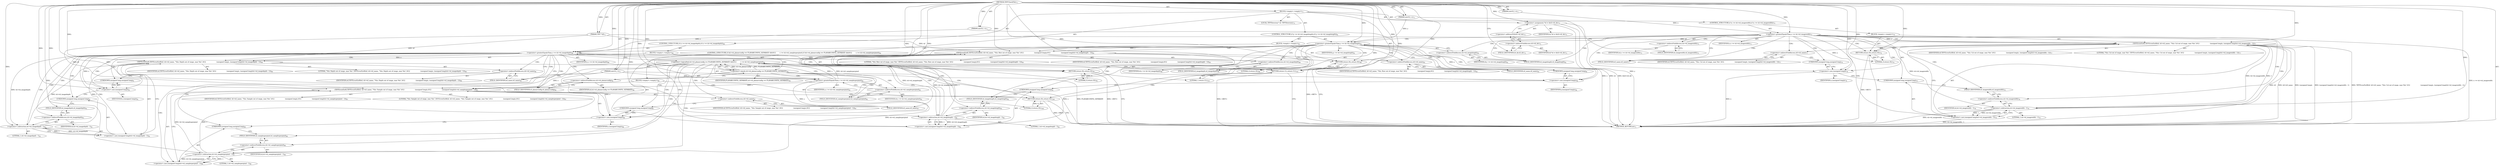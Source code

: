 digraph "TIFFCheckTile" {  
"29354" [label = <(METHOD,TIFFCheckTile)<SUB>71</SUB>> ]
"29355" [label = <(PARAM,TIFF *tif)<SUB>71</SUB>> ]
"29356" [label = <(PARAM,uint32_t x)<SUB>71</SUB>> ]
"29357" [label = <(PARAM,uint32_t y)<SUB>71</SUB>> ]
"29358" [label = <(PARAM,uint32_t z)<SUB>71</SUB>> ]
"29359" [label = <(PARAM,uint16_t s)<SUB>71</SUB>> ]
"29360" [label = <(BLOCK,&lt;empty&gt;,&lt;empty&gt;)<SUB>72</SUB>> ]
"29361" [label = <(LOCAL,TIFFDirectory* td: TIFFDirectory)<SUB>73</SUB>> ]
"29362" [label = <(&lt;operator&gt;.assignment,*td = &amp;tif-&gt;tif_dir)<SUB>73</SUB>> ]
"29363" [label = <(IDENTIFIER,td,*td = &amp;tif-&gt;tif_dir)<SUB>73</SUB>> ]
"29364" [label = <(&lt;operator&gt;.addressOf,&amp;tif-&gt;tif_dir)<SUB>73</SUB>> ]
"29365" [label = <(&lt;operator&gt;.indirectFieldAccess,tif-&gt;tif_dir)<SUB>73</SUB>> ]
"29366" [label = <(IDENTIFIER,tif,*td = &amp;tif-&gt;tif_dir)<SUB>73</SUB>> ]
"29367" [label = <(FIELD_IDENTIFIER,tif_dir,tif_dir)<SUB>73</SUB>> ]
"29368" [label = <(CONTROL_STRUCTURE,if (x &gt;= td-&gt;td_imagewidth),if (x &gt;= td-&gt;td_imagewidth))<SUB>75</SUB>> ]
"29369" [label = <(&lt;operator&gt;.greaterEqualsThan,x &gt;= td-&gt;td_imagewidth)<SUB>75</SUB>> ]
"29370" [label = <(IDENTIFIER,x,x &gt;= td-&gt;td_imagewidth)<SUB>75</SUB>> ]
"29371" [label = <(&lt;operator&gt;.indirectFieldAccess,td-&gt;td_imagewidth)<SUB>75</SUB>> ]
"29372" [label = <(IDENTIFIER,td,x &gt;= td-&gt;td_imagewidth)<SUB>75</SUB>> ]
"29373" [label = <(FIELD_IDENTIFIER,td_imagewidth,td_imagewidth)<SUB>75</SUB>> ]
"29374" [label = <(BLOCK,&lt;empty&gt;,&lt;empty&gt;)<SUB>76</SUB>> ]
"29375" [label = <(TIFFErrorExtR,TIFFErrorExtR(tif, tif-&gt;tif_name, &quot;%lu: Col out of range, max %lu&quot;,\012                      (unsigned long)x, (unsigned long)(td-&gt;td_imagewidth - 1)))<SUB>77</SUB>> ]
"29376" [label = <(IDENTIFIER,tif,TIFFErrorExtR(tif, tif-&gt;tif_name, &quot;%lu: Col out of range, max %lu&quot;,\012                      (unsigned long)x, (unsigned long)(td-&gt;td_imagewidth - 1)))<SUB>77</SUB>> ]
"29377" [label = <(&lt;operator&gt;.indirectFieldAccess,tif-&gt;tif_name)<SUB>77</SUB>> ]
"29378" [label = <(IDENTIFIER,tif,TIFFErrorExtR(tif, tif-&gt;tif_name, &quot;%lu: Col out of range, max %lu&quot;,\012                      (unsigned long)x, (unsigned long)(td-&gt;td_imagewidth - 1)))<SUB>77</SUB>> ]
"29379" [label = <(FIELD_IDENTIFIER,tif_name,tif_name)<SUB>77</SUB>> ]
"29380" [label = <(LITERAL,&quot;%lu: Col out of range, max %lu&quot;,TIFFErrorExtR(tif, tif-&gt;tif_name, &quot;%lu: Col out of range, max %lu&quot;,\012                      (unsigned long)x, (unsigned long)(td-&gt;td_imagewidth - 1)))<SUB>77</SUB>> ]
"29381" [label = <(&lt;operator&gt;.cast,(unsigned long)x)<SUB>78</SUB>> ]
"29382" [label = <(UNKNOWN,unsigned long,unsigned long)<SUB>78</SUB>> ]
"29383" [label = <(IDENTIFIER,x,(unsigned long)x)<SUB>78</SUB>> ]
"29384" [label = <(&lt;operator&gt;.cast,(unsigned long)(td-&gt;td_imagewidth - 1))<SUB>78</SUB>> ]
"29385" [label = <(UNKNOWN,unsigned long,unsigned long)<SUB>78</SUB>> ]
"29386" [label = <(&lt;operator&gt;.subtraction,td-&gt;td_imagewidth - 1)<SUB>78</SUB>> ]
"29387" [label = <(&lt;operator&gt;.indirectFieldAccess,td-&gt;td_imagewidth)<SUB>78</SUB>> ]
"29388" [label = <(IDENTIFIER,td,td-&gt;td_imagewidth - 1)<SUB>78</SUB>> ]
"29389" [label = <(FIELD_IDENTIFIER,td_imagewidth,td_imagewidth)<SUB>78</SUB>> ]
"29390" [label = <(LITERAL,1,td-&gt;td_imagewidth - 1)<SUB>78</SUB>> ]
"29391" [label = <(RETURN,return (0);,return (0);)<SUB>79</SUB>> ]
"29392" [label = <(LITERAL,0,return (0);)<SUB>79</SUB>> ]
"29393" [label = <(CONTROL_STRUCTURE,if (y &gt;= td-&gt;td_imagelength),if (y &gt;= td-&gt;td_imagelength))<SUB>81</SUB>> ]
"29394" [label = <(&lt;operator&gt;.greaterEqualsThan,y &gt;= td-&gt;td_imagelength)<SUB>81</SUB>> ]
"29395" [label = <(IDENTIFIER,y,y &gt;= td-&gt;td_imagelength)<SUB>81</SUB>> ]
"29396" [label = <(&lt;operator&gt;.indirectFieldAccess,td-&gt;td_imagelength)<SUB>81</SUB>> ]
"29397" [label = <(IDENTIFIER,td,y &gt;= td-&gt;td_imagelength)<SUB>81</SUB>> ]
"29398" [label = <(FIELD_IDENTIFIER,td_imagelength,td_imagelength)<SUB>81</SUB>> ]
"29399" [label = <(BLOCK,&lt;empty&gt;,&lt;empty&gt;)<SUB>82</SUB>> ]
"29400" [label = <(TIFFErrorExtR,TIFFErrorExtR(tif, tif-&gt;tif_name, &quot;%lu: Row out of range, max %lu&quot;,\012                      (unsigned long)y,\012                      (unsigned long)(td-&gt;td_imagelength - 1)))<SUB>83</SUB>> ]
"29401" [label = <(IDENTIFIER,tif,TIFFErrorExtR(tif, tif-&gt;tif_name, &quot;%lu: Row out of range, max %lu&quot;,\012                      (unsigned long)y,\012                      (unsigned long)(td-&gt;td_imagelength - 1)))<SUB>83</SUB>> ]
"29402" [label = <(&lt;operator&gt;.indirectFieldAccess,tif-&gt;tif_name)<SUB>83</SUB>> ]
"29403" [label = <(IDENTIFIER,tif,TIFFErrorExtR(tif, tif-&gt;tif_name, &quot;%lu: Row out of range, max %lu&quot;,\012                      (unsigned long)y,\012                      (unsigned long)(td-&gt;td_imagelength - 1)))<SUB>83</SUB>> ]
"29404" [label = <(FIELD_IDENTIFIER,tif_name,tif_name)<SUB>83</SUB>> ]
"29405" [label = <(LITERAL,&quot;%lu: Row out of range, max %lu&quot;,TIFFErrorExtR(tif, tif-&gt;tif_name, &quot;%lu: Row out of range, max %lu&quot;,\012                      (unsigned long)y,\012                      (unsigned long)(td-&gt;td_imagelength - 1)))<SUB>83</SUB>> ]
"29406" [label = <(&lt;operator&gt;.cast,(unsigned long)y)<SUB>84</SUB>> ]
"29407" [label = <(UNKNOWN,unsigned long,unsigned long)<SUB>84</SUB>> ]
"29408" [label = <(IDENTIFIER,y,(unsigned long)y)<SUB>84</SUB>> ]
"29409" [label = <(&lt;operator&gt;.cast,(unsigned long)(td-&gt;td_imagelength - 1))<SUB>85</SUB>> ]
"29410" [label = <(UNKNOWN,unsigned long,unsigned long)<SUB>85</SUB>> ]
"29411" [label = <(&lt;operator&gt;.subtraction,td-&gt;td_imagelength - 1)<SUB>85</SUB>> ]
"29412" [label = <(&lt;operator&gt;.indirectFieldAccess,td-&gt;td_imagelength)<SUB>85</SUB>> ]
"29413" [label = <(IDENTIFIER,td,td-&gt;td_imagelength - 1)<SUB>85</SUB>> ]
"29414" [label = <(FIELD_IDENTIFIER,td_imagelength,td_imagelength)<SUB>85</SUB>> ]
"29415" [label = <(LITERAL,1,td-&gt;td_imagelength - 1)<SUB>85</SUB>> ]
"29416" [label = <(RETURN,return (0);,return (0);)<SUB>86</SUB>> ]
"29417" [label = <(LITERAL,0,return (0);)<SUB>86</SUB>> ]
"29418" [label = <(CONTROL_STRUCTURE,if (z &gt;= td-&gt;td_imagedepth),if (z &gt;= td-&gt;td_imagedepth))<SUB>88</SUB>> ]
"29419" [label = <(&lt;operator&gt;.greaterEqualsThan,z &gt;= td-&gt;td_imagedepth)<SUB>88</SUB>> ]
"29420" [label = <(IDENTIFIER,z,z &gt;= td-&gt;td_imagedepth)<SUB>88</SUB>> ]
"29421" [label = <(&lt;operator&gt;.indirectFieldAccess,td-&gt;td_imagedepth)<SUB>88</SUB>> ]
"29422" [label = <(IDENTIFIER,td,z &gt;= td-&gt;td_imagedepth)<SUB>88</SUB>> ]
"29423" [label = <(FIELD_IDENTIFIER,td_imagedepth,td_imagedepth)<SUB>88</SUB>> ]
"29424" [label = <(BLOCK,&lt;empty&gt;,&lt;empty&gt;)<SUB>89</SUB>> ]
"29425" [label = <(TIFFErrorExtR,TIFFErrorExtR(tif, tif-&gt;tif_name, &quot;%lu: Depth out of range, max %lu&quot;,\012                      (unsigned long)z, (unsigned long)(td-&gt;td_imagedepth - 1)))<SUB>90</SUB>> ]
"29426" [label = <(IDENTIFIER,tif,TIFFErrorExtR(tif, tif-&gt;tif_name, &quot;%lu: Depth out of range, max %lu&quot;,\012                      (unsigned long)z, (unsigned long)(td-&gt;td_imagedepth - 1)))<SUB>90</SUB>> ]
"29427" [label = <(&lt;operator&gt;.indirectFieldAccess,tif-&gt;tif_name)<SUB>90</SUB>> ]
"29428" [label = <(IDENTIFIER,tif,TIFFErrorExtR(tif, tif-&gt;tif_name, &quot;%lu: Depth out of range, max %lu&quot;,\012                      (unsigned long)z, (unsigned long)(td-&gt;td_imagedepth - 1)))<SUB>90</SUB>> ]
"29429" [label = <(FIELD_IDENTIFIER,tif_name,tif_name)<SUB>90</SUB>> ]
"29430" [label = <(LITERAL,&quot;%lu: Depth out of range, max %lu&quot;,TIFFErrorExtR(tif, tif-&gt;tif_name, &quot;%lu: Depth out of range, max %lu&quot;,\012                      (unsigned long)z, (unsigned long)(td-&gt;td_imagedepth - 1)))<SUB>90</SUB>> ]
"29431" [label = <(&lt;operator&gt;.cast,(unsigned long)z)<SUB>91</SUB>> ]
"29432" [label = <(UNKNOWN,unsigned long,unsigned long)<SUB>91</SUB>> ]
"29433" [label = <(IDENTIFIER,z,(unsigned long)z)<SUB>91</SUB>> ]
"29434" [label = <(&lt;operator&gt;.cast,(unsigned long)(td-&gt;td_imagedepth - 1))<SUB>91</SUB>> ]
"29435" [label = <(UNKNOWN,unsigned long,unsigned long)<SUB>91</SUB>> ]
"29436" [label = <(&lt;operator&gt;.subtraction,td-&gt;td_imagedepth - 1)<SUB>91</SUB>> ]
"29437" [label = <(&lt;operator&gt;.indirectFieldAccess,td-&gt;td_imagedepth)<SUB>91</SUB>> ]
"29438" [label = <(IDENTIFIER,td,td-&gt;td_imagedepth - 1)<SUB>91</SUB>> ]
"29439" [label = <(FIELD_IDENTIFIER,td_imagedepth,td_imagedepth)<SUB>91</SUB>> ]
"29440" [label = <(LITERAL,1,td-&gt;td_imagedepth - 1)<SUB>91</SUB>> ]
"29441" [label = <(RETURN,return (0);,return (0);)<SUB>92</SUB>> ]
"29442" [label = <(LITERAL,0,return (0);)<SUB>92</SUB>> ]
"29443" [label = <(CONTROL_STRUCTURE,if (td-&gt;td_planarconfig == PLANARCONFIG_SEPARATE &amp;&amp;\012        s &gt;= td-&gt;td_samplesperpixel),if (td-&gt;td_planarconfig == PLANARCONFIG_SEPARATE &amp;&amp;\012        s &gt;= td-&gt;td_samplesperpixel))<SUB>94</SUB>> ]
"29444" [label = <(&lt;operator&gt;.logicalAnd,td-&gt;td_planarconfig == PLANARCONFIG_SEPARATE &amp;&amp;\012        s &gt;= td-&gt;td_samplesperpixel)<SUB>94</SUB>> ]
"29445" [label = <(&lt;operator&gt;.equals,td-&gt;td_planarconfig == PLANARCONFIG_SEPARATE)<SUB>94</SUB>> ]
"29446" [label = <(&lt;operator&gt;.indirectFieldAccess,td-&gt;td_planarconfig)<SUB>94</SUB>> ]
"29447" [label = <(IDENTIFIER,td,td-&gt;td_planarconfig == PLANARCONFIG_SEPARATE)<SUB>94</SUB>> ]
"29448" [label = <(FIELD_IDENTIFIER,td_planarconfig,td_planarconfig)<SUB>94</SUB>> ]
"29449" [label = <(IDENTIFIER,PLANARCONFIG_SEPARATE,td-&gt;td_planarconfig == PLANARCONFIG_SEPARATE)<SUB>94</SUB>> ]
"29450" [label = <(&lt;operator&gt;.greaterEqualsThan,s &gt;= td-&gt;td_samplesperpixel)<SUB>95</SUB>> ]
"29451" [label = <(IDENTIFIER,s,s &gt;= td-&gt;td_samplesperpixel)<SUB>95</SUB>> ]
"29452" [label = <(&lt;operator&gt;.indirectFieldAccess,td-&gt;td_samplesperpixel)<SUB>95</SUB>> ]
"29453" [label = <(IDENTIFIER,td,s &gt;= td-&gt;td_samplesperpixel)<SUB>95</SUB>> ]
"29454" [label = <(FIELD_IDENTIFIER,td_samplesperpixel,td_samplesperpixel)<SUB>95</SUB>> ]
"29455" [label = <(BLOCK,&lt;empty&gt;,&lt;empty&gt;)<SUB>96</SUB>> ]
"29456" [label = <(TIFFErrorExtR,TIFFErrorExtR(tif, tif-&gt;tif_name, &quot;%lu: Sample out of range, max %lu&quot;,\012                      (unsigned long)s,\012                      (unsigned long)(td-&gt;td_samplesperpixel - 1)))<SUB>97</SUB>> ]
"29457" [label = <(IDENTIFIER,tif,TIFFErrorExtR(tif, tif-&gt;tif_name, &quot;%lu: Sample out of range, max %lu&quot;,\012                      (unsigned long)s,\012                      (unsigned long)(td-&gt;td_samplesperpixel - 1)))<SUB>97</SUB>> ]
"29458" [label = <(&lt;operator&gt;.indirectFieldAccess,tif-&gt;tif_name)<SUB>97</SUB>> ]
"29459" [label = <(IDENTIFIER,tif,TIFFErrorExtR(tif, tif-&gt;tif_name, &quot;%lu: Sample out of range, max %lu&quot;,\012                      (unsigned long)s,\012                      (unsigned long)(td-&gt;td_samplesperpixel - 1)))<SUB>97</SUB>> ]
"29460" [label = <(FIELD_IDENTIFIER,tif_name,tif_name)<SUB>97</SUB>> ]
"29461" [label = <(LITERAL,&quot;%lu: Sample out of range, max %lu&quot;,TIFFErrorExtR(tif, tif-&gt;tif_name, &quot;%lu: Sample out of range, max %lu&quot;,\012                      (unsigned long)s,\012                      (unsigned long)(td-&gt;td_samplesperpixel - 1)))<SUB>97</SUB>> ]
"29462" [label = <(&lt;operator&gt;.cast,(unsigned long)s)<SUB>98</SUB>> ]
"29463" [label = <(UNKNOWN,unsigned long,unsigned long)<SUB>98</SUB>> ]
"29464" [label = <(IDENTIFIER,s,(unsigned long)s)<SUB>98</SUB>> ]
"29465" [label = <(&lt;operator&gt;.cast,(unsigned long)(td-&gt;td_samplesperpixel - 1))<SUB>99</SUB>> ]
"29466" [label = <(UNKNOWN,unsigned long,unsigned long)<SUB>99</SUB>> ]
"29467" [label = <(&lt;operator&gt;.subtraction,td-&gt;td_samplesperpixel - 1)<SUB>99</SUB>> ]
"29468" [label = <(&lt;operator&gt;.indirectFieldAccess,td-&gt;td_samplesperpixel)<SUB>99</SUB>> ]
"29469" [label = <(IDENTIFIER,td,td-&gt;td_samplesperpixel - 1)<SUB>99</SUB>> ]
"29470" [label = <(FIELD_IDENTIFIER,td_samplesperpixel,td_samplesperpixel)<SUB>99</SUB>> ]
"29471" [label = <(LITERAL,1,td-&gt;td_samplesperpixel - 1)<SUB>99</SUB>> ]
"29472" [label = <(RETURN,return (0);,return (0);)<SUB>100</SUB>> ]
"29473" [label = <(LITERAL,0,return (0);)<SUB>100</SUB>> ]
"29474" [label = <(RETURN,return (1);,return (1);)<SUB>102</SUB>> ]
"29475" [label = <(LITERAL,1,return (1);)<SUB>102</SUB>> ]
"29476" [label = <(METHOD_RETURN,int)<SUB>71</SUB>> ]
  "29354" -> "29355"  [ label = "AST: "] 
  "29354" -> "29356"  [ label = "AST: "] 
  "29354" -> "29357"  [ label = "AST: "] 
  "29354" -> "29358"  [ label = "AST: "] 
  "29354" -> "29359"  [ label = "AST: "] 
  "29354" -> "29360"  [ label = "AST: "] 
  "29354" -> "29476"  [ label = "AST: "] 
  "29360" -> "29361"  [ label = "AST: "] 
  "29360" -> "29362"  [ label = "AST: "] 
  "29360" -> "29368"  [ label = "AST: "] 
  "29360" -> "29393"  [ label = "AST: "] 
  "29360" -> "29418"  [ label = "AST: "] 
  "29360" -> "29443"  [ label = "AST: "] 
  "29360" -> "29474"  [ label = "AST: "] 
  "29362" -> "29363"  [ label = "AST: "] 
  "29362" -> "29364"  [ label = "AST: "] 
  "29364" -> "29365"  [ label = "AST: "] 
  "29365" -> "29366"  [ label = "AST: "] 
  "29365" -> "29367"  [ label = "AST: "] 
  "29368" -> "29369"  [ label = "AST: "] 
  "29368" -> "29374"  [ label = "AST: "] 
  "29369" -> "29370"  [ label = "AST: "] 
  "29369" -> "29371"  [ label = "AST: "] 
  "29371" -> "29372"  [ label = "AST: "] 
  "29371" -> "29373"  [ label = "AST: "] 
  "29374" -> "29375"  [ label = "AST: "] 
  "29374" -> "29391"  [ label = "AST: "] 
  "29375" -> "29376"  [ label = "AST: "] 
  "29375" -> "29377"  [ label = "AST: "] 
  "29375" -> "29380"  [ label = "AST: "] 
  "29375" -> "29381"  [ label = "AST: "] 
  "29375" -> "29384"  [ label = "AST: "] 
  "29377" -> "29378"  [ label = "AST: "] 
  "29377" -> "29379"  [ label = "AST: "] 
  "29381" -> "29382"  [ label = "AST: "] 
  "29381" -> "29383"  [ label = "AST: "] 
  "29384" -> "29385"  [ label = "AST: "] 
  "29384" -> "29386"  [ label = "AST: "] 
  "29386" -> "29387"  [ label = "AST: "] 
  "29386" -> "29390"  [ label = "AST: "] 
  "29387" -> "29388"  [ label = "AST: "] 
  "29387" -> "29389"  [ label = "AST: "] 
  "29391" -> "29392"  [ label = "AST: "] 
  "29393" -> "29394"  [ label = "AST: "] 
  "29393" -> "29399"  [ label = "AST: "] 
  "29394" -> "29395"  [ label = "AST: "] 
  "29394" -> "29396"  [ label = "AST: "] 
  "29396" -> "29397"  [ label = "AST: "] 
  "29396" -> "29398"  [ label = "AST: "] 
  "29399" -> "29400"  [ label = "AST: "] 
  "29399" -> "29416"  [ label = "AST: "] 
  "29400" -> "29401"  [ label = "AST: "] 
  "29400" -> "29402"  [ label = "AST: "] 
  "29400" -> "29405"  [ label = "AST: "] 
  "29400" -> "29406"  [ label = "AST: "] 
  "29400" -> "29409"  [ label = "AST: "] 
  "29402" -> "29403"  [ label = "AST: "] 
  "29402" -> "29404"  [ label = "AST: "] 
  "29406" -> "29407"  [ label = "AST: "] 
  "29406" -> "29408"  [ label = "AST: "] 
  "29409" -> "29410"  [ label = "AST: "] 
  "29409" -> "29411"  [ label = "AST: "] 
  "29411" -> "29412"  [ label = "AST: "] 
  "29411" -> "29415"  [ label = "AST: "] 
  "29412" -> "29413"  [ label = "AST: "] 
  "29412" -> "29414"  [ label = "AST: "] 
  "29416" -> "29417"  [ label = "AST: "] 
  "29418" -> "29419"  [ label = "AST: "] 
  "29418" -> "29424"  [ label = "AST: "] 
  "29419" -> "29420"  [ label = "AST: "] 
  "29419" -> "29421"  [ label = "AST: "] 
  "29421" -> "29422"  [ label = "AST: "] 
  "29421" -> "29423"  [ label = "AST: "] 
  "29424" -> "29425"  [ label = "AST: "] 
  "29424" -> "29441"  [ label = "AST: "] 
  "29425" -> "29426"  [ label = "AST: "] 
  "29425" -> "29427"  [ label = "AST: "] 
  "29425" -> "29430"  [ label = "AST: "] 
  "29425" -> "29431"  [ label = "AST: "] 
  "29425" -> "29434"  [ label = "AST: "] 
  "29427" -> "29428"  [ label = "AST: "] 
  "29427" -> "29429"  [ label = "AST: "] 
  "29431" -> "29432"  [ label = "AST: "] 
  "29431" -> "29433"  [ label = "AST: "] 
  "29434" -> "29435"  [ label = "AST: "] 
  "29434" -> "29436"  [ label = "AST: "] 
  "29436" -> "29437"  [ label = "AST: "] 
  "29436" -> "29440"  [ label = "AST: "] 
  "29437" -> "29438"  [ label = "AST: "] 
  "29437" -> "29439"  [ label = "AST: "] 
  "29441" -> "29442"  [ label = "AST: "] 
  "29443" -> "29444"  [ label = "AST: "] 
  "29443" -> "29455"  [ label = "AST: "] 
  "29444" -> "29445"  [ label = "AST: "] 
  "29444" -> "29450"  [ label = "AST: "] 
  "29445" -> "29446"  [ label = "AST: "] 
  "29445" -> "29449"  [ label = "AST: "] 
  "29446" -> "29447"  [ label = "AST: "] 
  "29446" -> "29448"  [ label = "AST: "] 
  "29450" -> "29451"  [ label = "AST: "] 
  "29450" -> "29452"  [ label = "AST: "] 
  "29452" -> "29453"  [ label = "AST: "] 
  "29452" -> "29454"  [ label = "AST: "] 
  "29455" -> "29456"  [ label = "AST: "] 
  "29455" -> "29472"  [ label = "AST: "] 
  "29456" -> "29457"  [ label = "AST: "] 
  "29456" -> "29458"  [ label = "AST: "] 
  "29456" -> "29461"  [ label = "AST: "] 
  "29456" -> "29462"  [ label = "AST: "] 
  "29456" -> "29465"  [ label = "AST: "] 
  "29458" -> "29459"  [ label = "AST: "] 
  "29458" -> "29460"  [ label = "AST: "] 
  "29462" -> "29463"  [ label = "AST: "] 
  "29462" -> "29464"  [ label = "AST: "] 
  "29465" -> "29466"  [ label = "AST: "] 
  "29465" -> "29467"  [ label = "AST: "] 
  "29467" -> "29468"  [ label = "AST: "] 
  "29467" -> "29471"  [ label = "AST: "] 
  "29468" -> "29469"  [ label = "AST: "] 
  "29468" -> "29470"  [ label = "AST: "] 
  "29472" -> "29473"  [ label = "AST: "] 
  "29474" -> "29475"  [ label = "AST: "] 
  "29362" -> "29373"  [ label = "CFG: "] 
  "29474" -> "29476"  [ label = "CFG: "] 
  "29364" -> "29362"  [ label = "CFG: "] 
  "29369" -> "29379"  [ label = "CFG: "] 
  "29369" -> "29398"  [ label = "CFG: "] 
  "29394" -> "29404"  [ label = "CFG: "] 
  "29394" -> "29423"  [ label = "CFG: "] 
  "29419" -> "29429"  [ label = "CFG: "] 
  "29419" -> "29448"  [ label = "CFG: "] 
  "29444" -> "29460"  [ label = "CFG: "] 
  "29444" -> "29474"  [ label = "CFG: "] 
  "29365" -> "29364"  [ label = "CFG: "] 
  "29371" -> "29369"  [ label = "CFG: "] 
  "29375" -> "29391"  [ label = "CFG: "] 
  "29391" -> "29476"  [ label = "CFG: "] 
  "29396" -> "29394"  [ label = "CFG: "] 
  "29400" -> "29416"  [ label = "CFG: "] 
  "29416" -> "29476"  [ label = "CFG: "] 
  "29421" -> "29419"  [ label = "CFG: "] 
  "29425" -> "29441"  [ label = "CFG: "] 
  "29441" -> "29476"  [ label = "CFG: "] 
  "29445" -> "29444"  [ label = "CFG: "] 
  "29445" -> "29454"  [ label = "CFG: "] 
  "29450" -> "29444"  [ label = "CFG: "] 
  "29456" -> "29472"  [ label = "CFG: "] 
  "29472" -> "29476"  [ label = "CFG: "] 
  "29367" -> "29365"  [ label = "CFG: "] 
  "29373" -> "29371"  [ label = "CFG: "] 
  "29377" -> "29382"  [ label = "CFG: "] 
  "29381" -> "29385"  [ label = "CFG: "] 
  "29384" -> "29375"  [ label = "CFG: "] 
  "29398" -> "29396"  [ label = "CFG: "] 
  "29402" -> "29407"  [ label = "CFG: "] 
  "29406" -> "29410"  [ label = "CFG: "] 
  "29409" -> "29400"  [ label = "CFG: "] 
  "29423" -> "29421"  [ label = "CFG: "] 
  "29427" -> "29432"  [ label = "CFG: "] 
  "29431" -> "29435"  [ label = "CFG: "] 
  "29434" -> "29425"  [ label = "CFG: "] 
  "29446" -> "29445"  [ label = "CFG: "] 
  "29452" -> "29450"  [ label = "CFG: "] 
  "29458" -> "29463"  [ label = "CFG: "] 
  "29462" -> "29466"  [ label = "CFG: "] 
  "29465" -> "29456"  [ label = "CFG: "] 
  "29379" -> "29377"  [ label = "CFG: "] 
  "29382" -> "29381"  [ label = "CFG: "] 
  "29385" -> "29389"  [ label = "CFG: "] 
  "29386" -> "29384"  [ label = "CFG: "] 
  "29404" -> "29402"  [ label = "CFG: "] 
  "29407" -> "29406"  [ label = "CFG: "] 
  "29410" -> "29414"  [ label = "CFG: "] 
  "29411" -> "29409"  [ label = "CFG: "] 
  "29429" -> "29427"  [ label = "CFG: "] 
  "29432" -> "29431"  [ label = "CFG: "] 
  "29435" -> "29439"  [ label = "CFG: "] 
  "29436" -> "29434"  [ label = "CFG: "] 
  "29448" -> "29446"  [ label = "CFG: "] 
  "29454" -> "29452"  [ label = "CFG: "] 
  "29460" -> "29458"  [ label = "CFG: "] 
  "29463" -> "29462"  [ label = "CFG: "] 
  "29466" -> "29470"  [ label = "CFG: "] 
  "29467" -> "29465"  [ label = "CFG: "] 
  "29387" -> "29386"  [ label = "CFG: "] 
  "29412" -> "29411"  [ label = "CFG: "] 
  "29437" -> "29436"  [ label = "CFG: "] 
  "29468" -> "29467"  [ label = "CFG: "] 
  "29389" -> "29387"  [ label = "CFG: "] 
  "29414" -> "29412"  [ label = "CFG: "] 
  "29439" -> "29437"  [ label = "CFG: "] 
  "29470" -> "29468"  [ label = "CFG: "] 
  "29354" -> "29367"  [ label = "CFG: "] 
  "29416" -> "29476"  [ label = "DDG: &lt;RET&gt;"] 
  "29472" -> "29476"  [ label = "DDG: &lt;RET&gt;"] 
  "29391" -> "29476"  [ label = "DDG: &lt;RET&gt;"] 
  "29441" -> "29476"  [ label = "DDG: &lt;RET&gt;"] 
  "29474" -> "29476"  [ label = "DDG: &lt;RET&gt;"] 
  "29357" -> "29476"  [ label = "DDG: y"] 
  "29358" -> "29476"  [ label = "DDG: z"] 
  "29359" -> "29476"  [ label = "DDG: s"] 
  "29362" -> "29476"  [ label = "DDG: td"] 
  "29362" -> "29476"  [ label = "DDG: &amp;tif-&gt;tif_dir"] 
  "29369" -> "29476"  [ label = "DDG: x &gt;= td-&gt;td_imagewidth"] 
  "29375" -> "29476"  [ label = "DDG: tif"] 
  "29375" -> "29476"  [ label = "DDG: tif-&gt;tif_name"] 
  "29381" -> "29476"  [ label = "DDG: x"] 
  "29375" -> "29476"  [ label = "DDG: (unsigned long)x"] 
  "29386" -> "29476"  [ label = "DDG: td-&gt;td_imagewidth"] 
  "29384" -> "29476"  [ label = "DDG: td-&gt;td_imagewidth - 1"] 
  "29375" -> "29476"  [ label = "DDG: (unsigned long)(td-&gt;td_imagewidth - 1)"] 
  "29375" -> "29476"  [ label = "DDG: TIFFErrorExtR(tif, tif-&gt;tif_name, &quot;%lu: Col out of range, max %lu&quot;,\012                      (unsigned long)x, (unsigned long)(td-&gt;td_imagewidth - 1))"] 
  "29445" -> "29476"  [ label = "DDG: PLANARCONFIG_SEPARATE"] 
  "29354" -> "29355"  [ label = "DDG: "] 
  "29354" -> "29356"  [ label = "DDG: "] 
  "29354" -> "29357"  [ label = "DDG: "] 
  "29354" -> "29358"  [ label = "DDG: "] 
  "29354" -> "29359"  [ label = "DDG: "] 
  "29475" -> "29474"  [ label = "DDG: 1"] 
  "29354" -> "29474"  [ label = "DDG: "] 
  "29354" -> "29362"  [ label = "DDG: "] 
  "29354" -> "29475"  [ label = "DDG: "] 
  "29356" -> "29369"  [ label = "DDG: x"] 
  "29354" -> "29369"  [ label = "DDG: "] 
  "29392" -> "29391"  [ label = "DDG: 0"] 
  "29354" -> "29391"  [ label = "DDG: "] 
  "29357" -> "29394"  [ label = "DDG: y"] 
  "29354" -> "29394"  [ label = "DDG: "] 
  "29417" -> "29416"  [ label = "DDG: 0"] 
  "29354" -> "29416"  [ label = "DDG: "] 
  "29358" -> "29419"  [ label = "DDG: z"] 
  "29354" -> "29419"  [ label = "DDG: "] 
  "29442" -> "29441"  [ label = "DDG: 0"] 
  "29354" -> "29441"  [ label = "DDG: "] 
  "29445" -> "29444"  [ label = "DDG: td-&gt;td_planarconfig"] 
  "29445" -> "29444"  [ label = "DDG: PLANARCONFIG_SEPARATE"] 
  "29450" -> "29444"  [ label = "DDG: s"] 
  "29450" -> "29444"  [ label = "DDG: td-&gt;td_samplesperpixel"] 
  "29473" -> "29472"  [ label = "DDG: 0"] 
  "29354" -> "29472"  [ label = "DDG: "] 
  "29355" -> "29375"  [ label = "DDG: tif"] 
  "29354" -> "29375"  [ label = "DDG: "] 
  "29369" -> "29375"  [ label = "DDG: x"] 
  "29386" -> "29375"  [ label = "DDG: td-&gt;td_imagewidth"] 
  "29386" -> "29375"  [ label = "DDG: 1"] 
  "29354" -> "29392"  [ label = "DDG: "] 
  "29355" -> "29400"  [ label = "DDG: tif"] 
  "29354" -> "29400"  [ label = "DDG: "] 
  "29394" -> "29400"  [ label = "DDG: y"] 
  "29411" -> "29400"  [ label = "DDG: td-&gt;td_imagelength"] 
  "29411" -> "29400"  [ label = "DDG: 1"] 
  "29354" -> "29417"  [ label = "DDG: "] 
  "29355" -> "29425"  [ label = "DDG: tif"] 
  "29354" -> "29425"  [ label = "DDG: "] 
  "29419" -> "29425"  [ label = "DDG: z"] 
  "29436" -> "29425"  [ label = "DDG: td-&gt;td_imagedepth"] 
  "29436" -> "29425"  [ label = "DDG: 1"] 
  "29354" -> "29442"  [ label = "DDG: "] 
  "29354" -> "29445"  [ label = "DDG: "] 
  "29359" -> "29450"  [ label = "DDG: s"] 
  "29354" -> "29450"  [ label = "DDG: "] 
  "29355" -> "29456"  [ label = "DDG: tif"] 
  "29354" -> "29456"  [ label = "DDG: "] 
  "29450" -> "29456"  [ label = "DDG: s"] 
  "29359" -> "29456"  [ label = "DDG: s"] 
  "29467" -> "29456"  [ label = "DDG: td-&gt;td_samplesperpixel"] 
  "29467" -> "29456"  [ label = "DDG: 1"] 
  "29354" -> "29473"  [ label = "DDG: "] 
  "29369" -> "29381"  [ label = "DDG: x"] 
  "29354" -> "29381"  [ label = "DDG: "] 
  "29386" -> "29384"  [ label = "DDG: td-&gt;td_imagewidth"] 
  "29386" -> "29384"  [ label = "DDG: 1"] 
  "29394" -> "29406"  [ label = "DDG: y"] 
  "29354" -> "29406"  [ label = "DDG: "] 
  "29411" -> "29409"  [ label = "DDG: td-&gt;td_imagelength"] 
  "29411" -> "29409"  [ label = "DDG: 1"] 
  "29419" -> "29431"  [ label = "DDG: z"] 
  "29354" -> "29431"  [ label = "DDG: "] 
  "29436" -> "29434"  [ label = "DDG: td-&gt;td_imagedepth"] 
  "29436" -> "29434"  [ label = "DDG: 1"] 
  "29450" -> "29462"  [ label = "DDG: s"] 
  "29359" -> "29462"  [ label = "DDG: s"] 
  "29354" -> "29462"  [ label = "DDG: "] 
  "29467" -> "29465"  [ label = "DDG: td-&gt;td_samplesperpixel"] 
  "29467" -> "29465"  [ label = "DDG: 1"] 
  "29369" -> "29386"  [ label = "DDG: td-&gt;td_imagewidth"] 
  "29354" -> "29386"  [ label = "DDG: "] 
  "29394" -> "29411"  [ label = "DDG: td-&gt;td_imagelength"] 
  "29354" -> "29411"  [ label = "DDG: "] 
  "29419" -> "29436"  [ label = "DDG: td-&gt;td_imagedepth"] 
  "29354" -> "29436"  [ label = "DDG: "] 
  "29450" -> "29467"  [ label = "DDG: td-&gt;td_samplesperpixel"] 
  "29354" -> "29467"  [ label = "DDG: "] 
  "29369" -> "29385"  [ label = "CDG: "] 
  "29369" -> "29379"  [ label = "CDG: "] 
  "29369" -> "29375"  [ label = "CDG: "] 
  "29369" -> "29396"  [ label = "CDG: "] 
  "29369" -> "29384"  [ label = "CDG: "] 
  "29369" -> "29386"  [ label = "CDG: "] 
  "29369" -> "29377"  [ label = "CDG: "] 
  "29369" -> "29387"  [ label = "CDG: "] 
  "29369" -> "29394"  [ label = "CDG: "] 
  "29369" -> "29389"  [ label = "CDG: "] 
  "29369" -> "29381"  [ label = "CDG: "] 
  "29369" -> "29391"  [ label = "CDG: "] 
  "29369" -> "29398"  [ label = "CDG: "] 
  "29369" -> "29382"  [ label = "CDG: "] 
  "29394" -> "29414"  [ label = "CDG: "] 
  "29394" -> "29423"  [ label = "CDG: "] 
  "29394" -> "29406"  [ label = "CDG: "] 
  "29394" -> "29402"  [ label = "CDG: "] 
  "29394" -> "29410"  [ label = "CDG: "] 
  "29394" -> "29411"  [ label = "CDG: "] 
  "29394" -> "29419"  [ label = "CDG: "] 
  "29394" -> "29400"  [ label = "CDG: "] 
  "29394" -> "29404"  [ label = "CDG: "] 
  "29394" -> "29416"  [ label = "CDG: "] 
  "29394" -> "29409"  [ label = "CDG: "] 
  "29394" -> "29421"  [ label = "CDG: "] 
  "29394" -> "29407"  [ label = "CDG: "] 
  "29394" -> "29412"  [ label = "CDG: "] 
  "29419" -> "29435"  [ label = "CDG: "] 
  "29419" -> "29432"  [ label = "CDG: "] 
  "29419" -> "29444"  [ label = "CDG: "] 
  "29419" -> "29427"  [ label = "CDG: "] 
  "29419" -> "29446"  [ label = "CDG: "] 
  "29419" -> "29448"  [ label = "CDG: "] 
  "29419" -> "29437"  [ label = "CDG: "] 
  "29419" -> "29431"  [ label = "CDG: "] 
  "29419" -> "29439"  [ label = "CDG: "] 
  "29419" -> "29441"  [ label = "CDG: "] 
  "29419" -> "29445"  [ label = "CDG: "] 
  "29419" -> "29434"  [ label = "CDG: "] 
  "29419" -> "29436"  [ label = "CDG: "] 
  "29419" -> "29425"  [ label = "CDG: "] 
  "29419" -> "29429"  [ label = "CDG: "] 
  "29444" -> "29462"  [ label = "CDG: "] 
  "29444" -> "29470"  [ label = "CDG: "] 
  "29444" -> "29460"  [ label = "CDG: "] 
  "29444" -> "29474"  [ label = "CDG: "] 
  "29444" -> "29458"  [ label = "CDG: "] 
  "29444" -> "29465"  [ label = "CDG: "] 
  "29444" -> "29466"  [ label = "CDG: "] 
  "29444" -> "29456"  [ label = "CDG: "] 
  "29444" -> "29463"  [ label = "CDG: "] 
  "29444" -> "29467"  [ label = "CDG: "] 
  "29444" -> "29468"  [ label = "CDG: "] 
  "29444" -> "29472"  [ label = "CDG: "] 
  "29445" -> "29452"  [ label = "CDG: "] 
  "29445" -> "29450"  [ label = "CDG: "] 
  "29445" -> "29454"  [ label = "CDG: "] 
}
